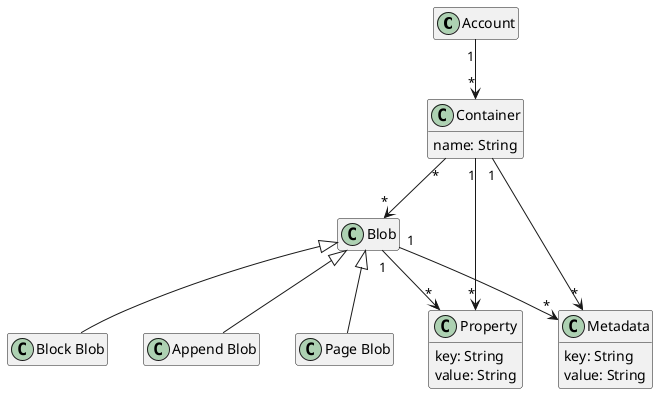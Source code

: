 @startuml Konsepter i Azure Blob Storage

hide empty members

class Account

class Container {
  name: String
}

class Blob

Account "1" --> "*" Container

Container "*" --> "*" Blob

Blob <|-- "Block Blob" 
Blob <|-- "Append Blob" 
Blob <|-- "Page Blob" 

class Property {
  key: String
  value: String
}

class Metadata {
  key: String
  value: String
}


Blob "1" --> "*" Property
Container "1" --> "*" Property
Blob "1" --> "*" Metadata
Container "1" --> "*" Metadata

@enduml